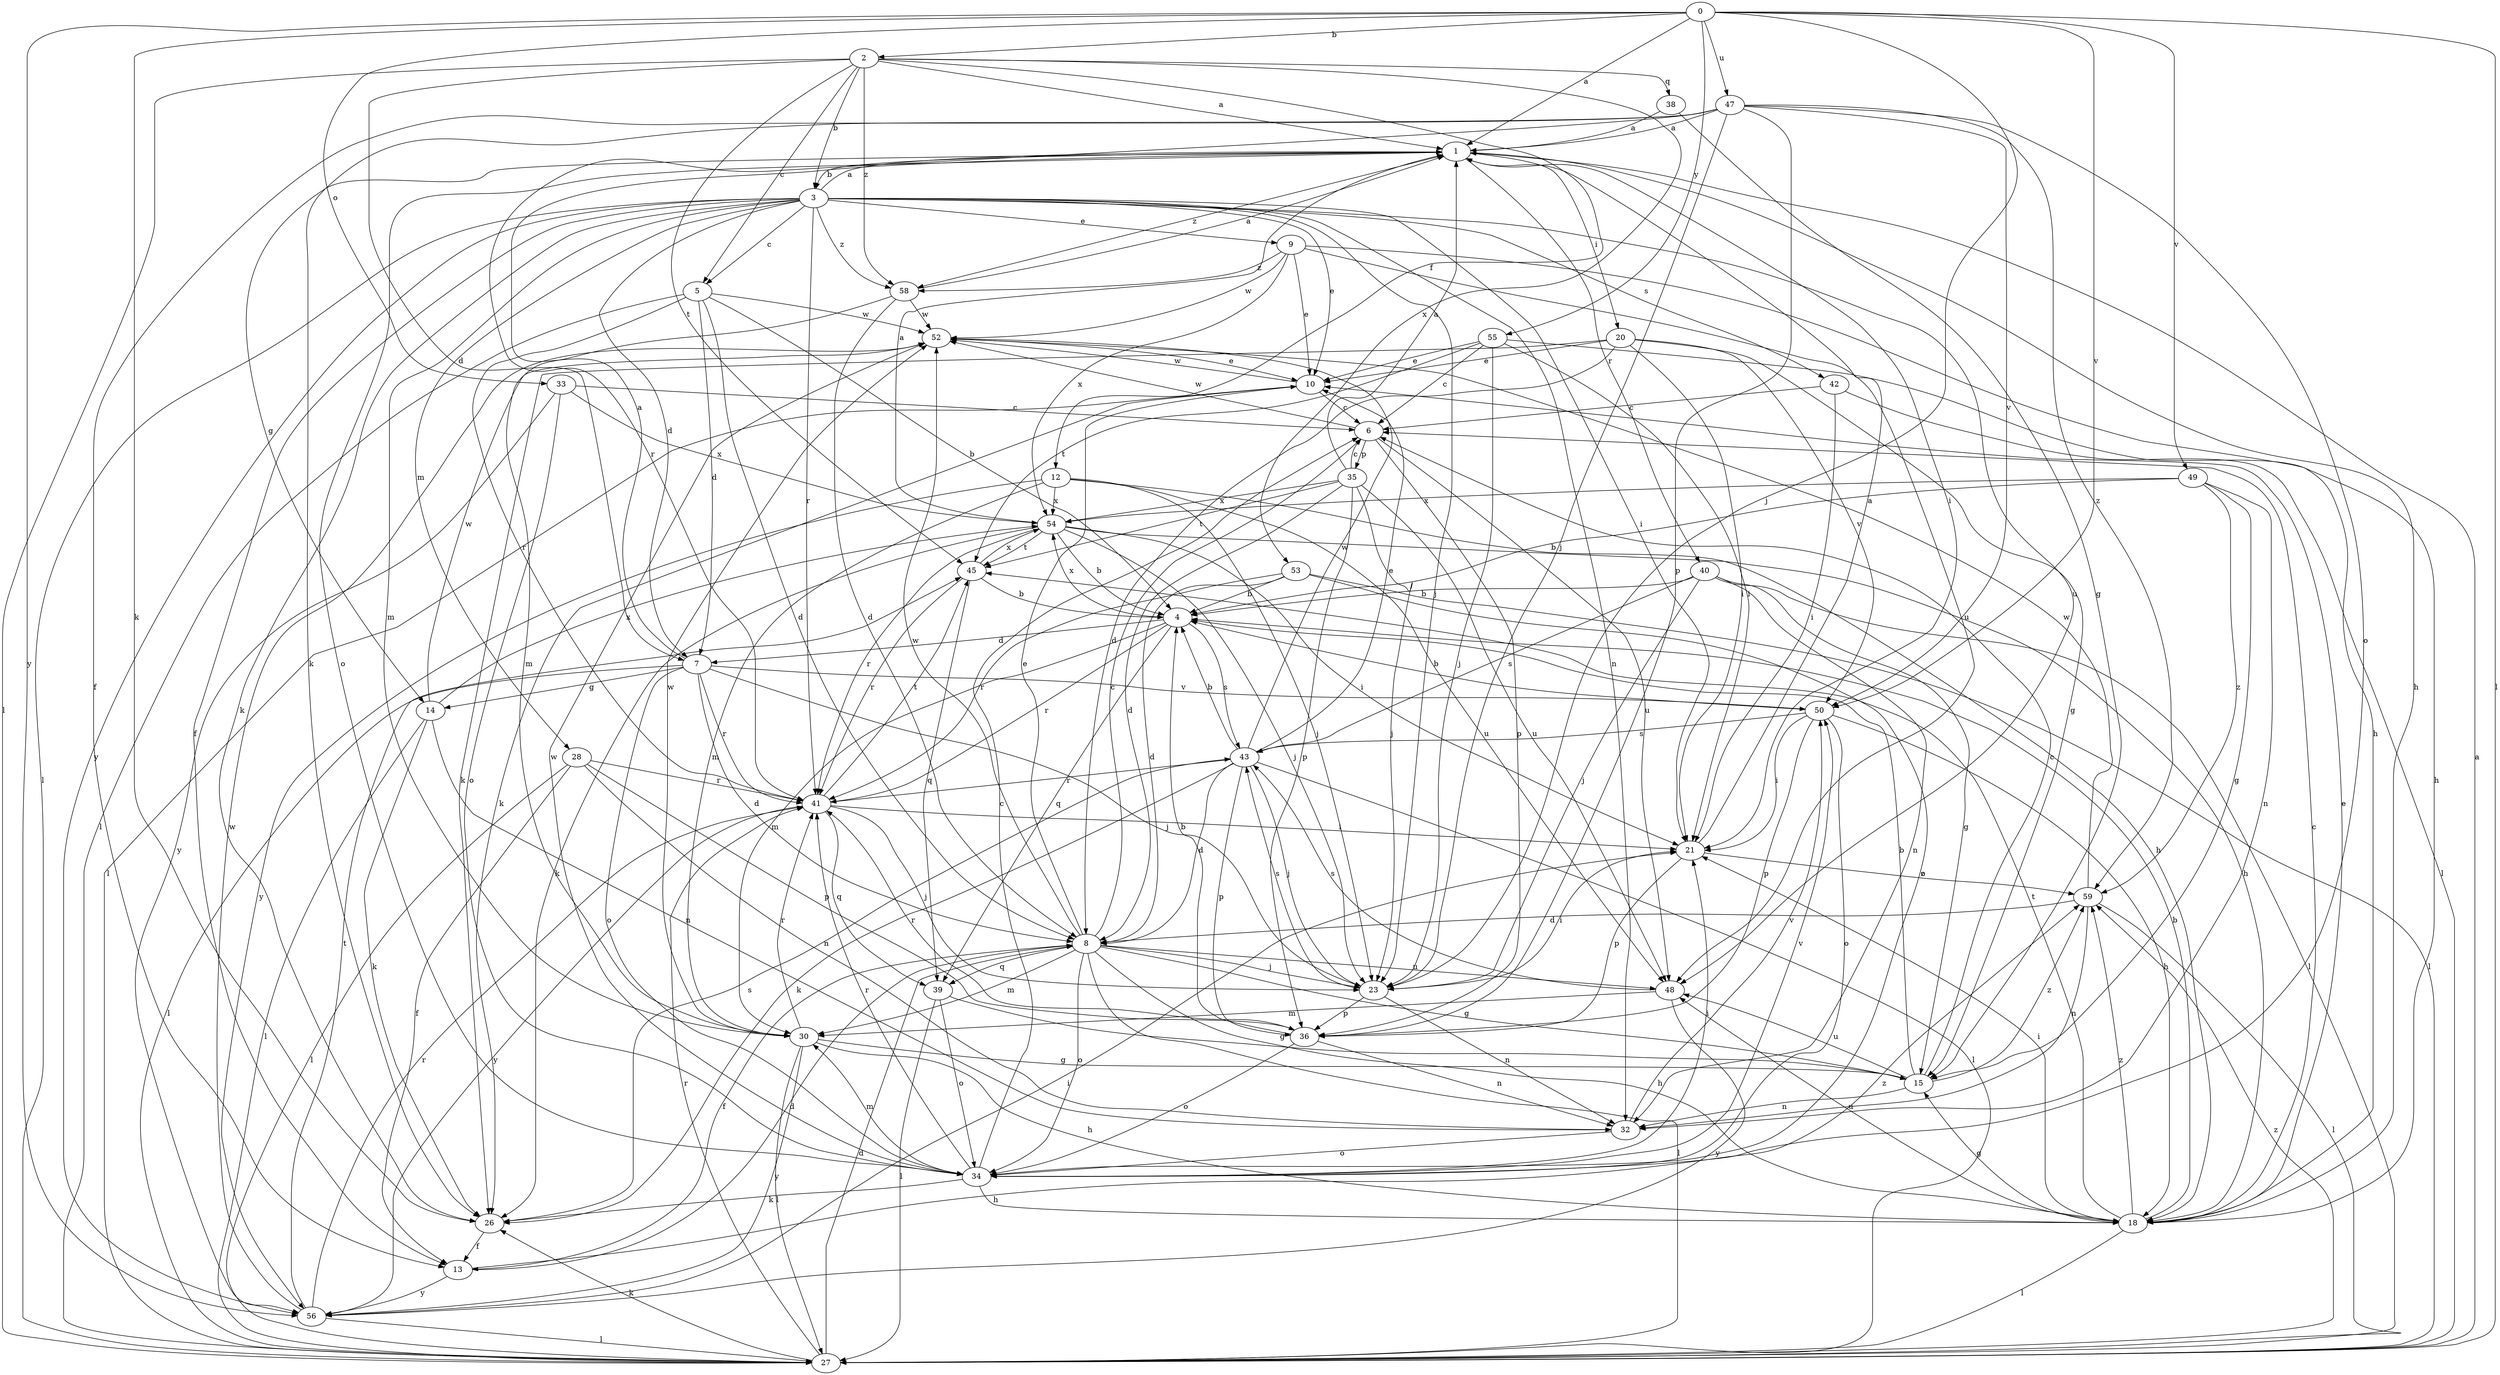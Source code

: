 strict digraph  {
0;
1;
2;
3;
4;
5;
6;
7;
8;
9;
10;
12;
13;
14;
15;
18;
20;
21;
23;
26;
27;
28;
30;
32;
33;
34;
35;
36;
38;
39;
40;
41;
42;
43;
45;
47;
48;
49;
50;
52;
53;
54;
55;
56;
58;
59;
0 -> 1  [label=a];
0 -> 2  [label=b];
0 -> 23  [label=j];
0 -> 26  [label=k];
0 -> 27  [label=l];
0 -> 33  [label=o];
0 -> 47  [label=u];
0 -> 49  [label=v];
0 -> 50  [label=v];
0 -> 55  [label=y];
0 -> 56  [label=y];
1 -> 3  [label=b];
1 -> 14  [label=g];
1 -> 18  [label=h];
1 -> 20  [label=i];
1 -> 21  [label=i];
1 -> 34  [label=o];
1 -> 40  [label=r];
1 -> 58  [label=z];
2 -> 1  [label=a];
2 -> 3  [label=b];
2 -> 5  [label=c];
2 -> 7  [label=d];
2 -> 12  [label=f];
2 -> 27  [label=l];
2 -> 38  [label=q];
2 -> 45  [label=t];
2 -> 53  [label=x];
2 -> 58  [label=z];
3 -> 1  [label=a];
3 -> 5  [label=c];
3 -> 7  [label=d];
3 -> 9  [label=e];
3 -> 10  [label=e];
3 -> 13  [label=f];
3 -> 21  [label=i];
3 -> 23  [label=j];
3 -> 26  [label=k];
3 -> 27  [label=l];
3 -> 28  [label=m];
3 -> 30  [label=m];
3 -> 32  [label=n];
3 -> 41  [label=r];
3 -> 42  [label=s];
3 -> 48  [label=u];
3 -> 56  [label=y];
3 -> 58  [label=z];
4 -> 7  [label=d];
4 -> 30  [label=m];
4 -> 39  [label=q];
4 -> 41  [label=r];
4 -> 43  [label=s];
4 -> 54  [label=x];
5 -> 4  [label=b];
5 -> 7  [label=d];
5 -> 8  [label=d];
5 -> 27  [label=l];
5 -> 41  [label=r];
5 -> 52  [label=w];
6 -> 35  [label=p];
6 -> 36  [label=p];
6 -> 48  [label=u];
6 -> 52  [label=w];
7 -> 1  [label=a];
7 -> 8  [label=d];
7 -> 14  [label=g];
7 -> 23  [label=j];
7 -> 27  [label=l];
7 -> 34  [label=o];
7 -> 41  [label=r];
7 -> 50  [label=v];
8 -> 6  [label=c];
8 -> 10  [label=e];
8 -> 13  [label=f];
8 -> 15  [label=g];
8 -> 18  [label=h];
8 -> 23  [label=j];
8 -> 27  [label=l];
8 -> 30  [label=m];
8 -> 34  [label=o];
8 -> 39  [label=q];
8 -> 48  [label=u];
8 -> 52  [label=w];
9 -> 10  [label=e];
9 -> 18  [label=h];
9 -> 48  [label=u];
9 -> 52  [label=w];
9 -> 54  [label=x];
9 -> 58  [label=z];
10 -> 6  [label=c];
10 -> 26  [label=k];
10 -> 27  [label=l];
10 -> 52  [label=w];
12 -> 18  [label=h];
12 -> 23  [label=j];
12 -> 30  [label=m];
12 -> 48  [label=u];
12 -> 54  [label=x];
12 -> 56  [label=y];
13 -> 8  [label=d];
13 -> 56  [label=y];
13 -> 59  [label=z];
14 -> 26  [label=k];
14 -> 27  [label=l];
14 -> 32  [label=n];
14 -> 52  [label=w];
14 -> 54  [label=x];
15 -> 4  [label=b];
15 -> 6  [label=c];
15 -> 32  [label=n];
15 -> 48  [label=u];
15 -> 59  [label=z];
18 -> 4  [label=b];
18 -> 6  [label=c];
18 -> 10  [label=e];
18 -> 15  [label=g];
18 -> 21  [label=i];
18 -> 27  [label=l];
18 -> 45  [label=t];
18 -> 48  [label=u];
18 -> 59  [label=z];
20 -> 8  [label=d];
20 -> 10  [label=e];
20 -> 15  [label=g];
20 -> 21  [label=i];
20 -> 26  [label=k];
20 -> 50  [label=v];
21 -> 1  [label=a];
21 -> 36  [label=p];
21 -> 59  [label=z];
23 -> 21  [label=i];
23 -> 32  [label=n];
23 -> 36  [label=p];
23 -> 43  [label=s];
26 -> 13  [label=f];
26 -> 43  [label=s];
27 -> 1  [label=a];
27 -> 8  [label=d];
27 -> 26  [label=k];
27 -> 41  [label=r];
27 -> 59  [label=z];
28 -> 13  [label=f];
28 -> 27  [label=l];
28 -> 32  [label=n];
28 -> 36  [label=p];
28 -> 41  [label=r];
30 -> 15  [label=g];
30 -> 18  [label=h];
30 -> 27  [label=l];
30 -> 41  [label=r];
30 -> 52  [label=w];
30 -> 56  [label=y];
32 -> 34  [label=o];
32 -> 50  [label=v];
33 -> 6  [label=c];
33 -> 34  [label=o];
33 -> 54  [label=x];
33 -> 56  [label=y];
34 -> 6  [label=c];
34 -> 18  [label=h];
34 -> 21  [label=i];
34 -> 26  [label=k];
34 -> 30  [label=m];
34 -> 41  [label=r];
34 -> 50  [label=v];
34 -> 52  [label=w];
35 -> 1  [label=a];
35 -> 6  [label=c];
35 -> 8  [label=d];
35 -> 23  [label=j];
35 -> 36  [label=p];
35 -> 45  [label=t];
35 -> 48  [label=u];
35 -> 54  [label=x];
36 -> 4  [label=b];
36 -> 32  [label=n];
36 -> 34  [label=o];
36 -> 41  [label=r];
38 -> 1  [label=a];
38 -> 15  [label=g];
39 -> 15  [label=g];
39 -> 27  [label=l];
39 -> 34  [label=o];
40 -> 4  [label=b];
40 -> 15  [label=g];
40 -> 23  [label=j];
40 -> 27  [label=l];
40 -> 32  [label=n];
40 -> 43  [label=s];
41 -> 21  [label=i];
41 -> 23  [label=j];
41 -> 39  [label=q];
41 -> 45  [label=t];
41 -> 56  [label=y];
42 -> 6  [label=c];
42 -> 21  [label=i];
42 -> 27  [label=l];
43 -> 4  [label=b];
43 -> 8  [label=d];
43 -> 10  [label=e];
43 -> 23  [label=j];
43 -> 26  [label=k];
43 -> 27  [label=l];
43 -> 36  [label=p];
43 -> 41  [label=r];
43 -> 52  [label=w];
45 -> 4  [label=b];
45 -> 39  [label=q];
45 -> 41  [label=r];
45 -> 54  [label=x];
47 -> 1  [label=a];
47 -> 13  [label=f];
47 -> 23  [label=j];
47 -> 26  [label=k];
47 -> 34  [label=o];
47 -> 36  [label=p];
47 -> 41  [label=r];
47 -> 50  [label=v];
47 -> 59  [label=z];
48 -> 30  [label=m];
48 -> 43  [label=s];
48 -> 56  [label=y];
49 -> 4  [label=b];
49 -> 15  [label=g];
49 -> 32  [label=n];
49 -> 54  [label=x];
49 -> 59  [label=z];
50 -> 4  [label=b];
50 -> 18  [label=h];
50 -> 21  [label=i];
50 -> 34  [label=o];
50 -> 36  [label=p];
50 -> 43  [label=s];
52 -> 10  [label=e];
53 -> 4  [label=b];
53 -> 8  [label=d];
53 -> 27  [label=l];
53 -> 34  [label=o];
53 -> 41  [label=r];
54 -> 1  [label=a];
54 -> 4  [label=b];
54 -> 18  [label=h];
54 -> 21  [label=i];
54 -> 23  [label=j];
54 -> 26  [label=k];
54 -> 41  [label=r];
54 -> 45  [label=t];
55 -> 6  [label=c];
55 -> 10  [label=e];
55 -> 18  [label=h];
55 -> 21  [label=i];
55 -> 23  [label=j];
55 -> 45  [label=t];
56 -> 21  [label=i];
56 -> 27  [label=l];
56 -> 41  [label=r];
56 -> 45  [label=t];
56 -> 52  [label=w];
58 -> 1  [label=a];
58 -> 8  [label=d];
58 -> 30  [label=m];
58 -> 52  [label=w];
59 -> 8  [label=d];
59 -> 27  [label=l];
59 -> 32  [label=n];
59 -> 52  [label=w];
}
